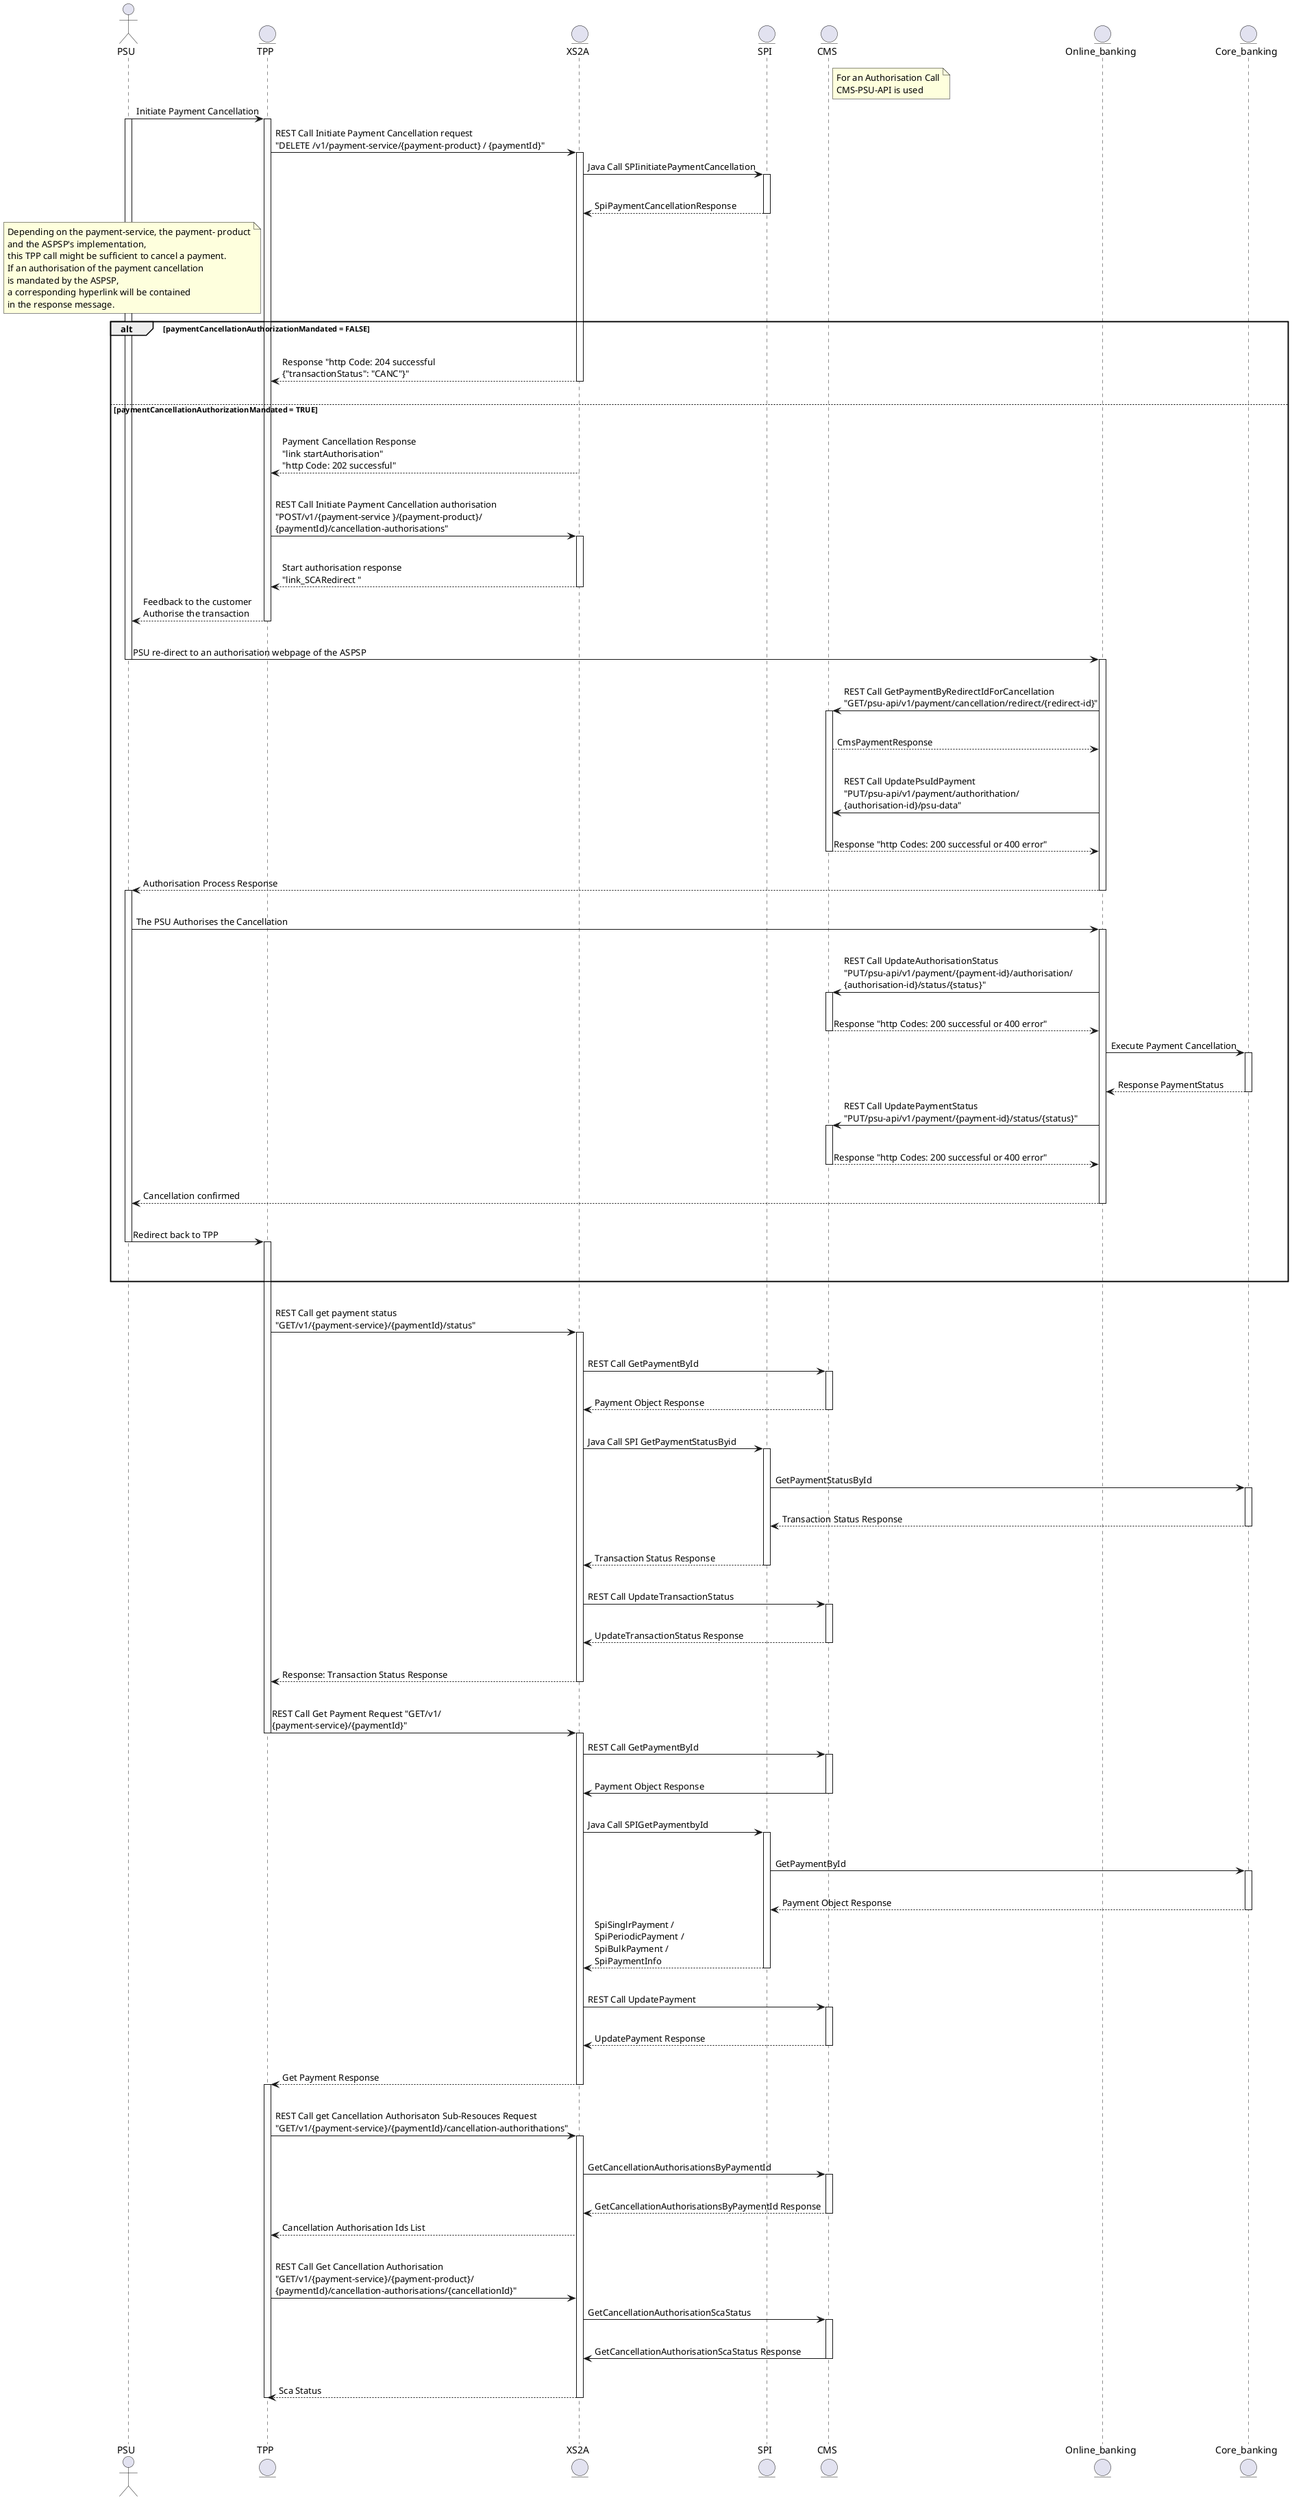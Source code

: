 @startuml
actor PSU
entity TPP
entity XS2A
entity SPI
entity CMS
entity Online_banking
entity Core_banking
note right of CMS
For an Authorisation Call
CMS-PSU-API is used
end note
PSU->TPP: Initiate Payment Cancellation
activate TPP
activate PSU
TPP -> XS2A: REST Call Initiate Payment Cancellation request \n"DELETE /v1/payment-service/{payment-product} / {paymentId}"
activate XS2A
XS2A->SPI: Java Call SPIinitiatePaymentCancellation
activate SPI
|||
SPI-->XS2A: SpiPaymentCancellationResponse
deactivate SPI
note left of TPP
Depending on the payment-service, the payment- product
and the ASPSP's implementation,
this TPP call might be sufficient to cancel a payment.
If an authorisation of the payment cancellation
is mandated by the ASPSP,
a corresponding hyperlink will be contained
in the response message.
end note
alt paymentCancellationAuthorizationMandated = FALSE
|||
      XS2A-->TPP: Response "http Code: 204 successful\n{"transactionStatus": "CANC"}"
deactivate XS2A
|||
else paymentCancellationAuthorizationMandated = TRUE
|||
      XS2A-->TPP: Payment Cancellation Response\n"link startAuthorisation"\n"http Code: 202 successful"
|||
TPP->XS2A: REST Call Initiate Payment Cancellation authorisation \n"POST/v1/{payment-service }/{payment-product}/\n{paymentId}/cancellation-authorisations"
activate XS2A
|||
XS2A-->TPP:Start authorisation response\n"link_SCARedirect "
deactivate XS2A
TPP-->PSU: Feedback to the customer\nAuthorise the transaction
deactivate TPP
|||
PSU->Online_banking: PSU re-direct to an authorisation webpage of the ASPSP
deactivate PSU
activate Online_banking
|||
Online_banking->CMS: REST Call GetPaymentByRedirectIdForCancellation\n"GET/psu-api/v1/payment/cancellation/redirect/{redirect-id}"
activate CMS
|||
CMS-->Online_banking: CmsPaymentResponse
|||
Online_banking->CMS: REST Call UpdatePsuIdPayment\n"PUT/psu-api/v1/payment/authorithation/\n{authorisation-id}/psu-data"
|||
CMS-->Online_banking: Response "http Codes: 200 successful or 400 error"
deactivate CMS
|||
Online_banking-->PSU: Authorisation Process Response
deactivate Online_banking
activate PSU
|||
PSU->Online_banking: The PSU Authorises the Cancellation
activate Online_banking
|||
Online_banking->CMS: REST Call UpdateAuthorisationStatus\n"PUT/psu-api/v1/payment/{payment-id}/authorisation/\n{authorisation-id}/status/{status}"
activate CMS
|||
CMS-->Online_banking: Response "http Codes: 200 successful or 400 error"
deactivate CMS
Online_banking->Core_banking: Execute Payment Cancellation
activate Core_banking
|||
Core_banking-->Online_banking: Response PaymentStatus
deactivate Core_banking
Online_banking->CMS: REST Call UpdatePaymentStatus\n"PUT/psu-api/v1/payment/{payment-id}/status/{status}"
activate CMS
|||
CMS-->Online_banking: Response "http Codes: 200 successful or 400 error"
deactivate CMS
|||
Online_banking-->PSU: Cancellation confirmed
deactivate Online_banking
|||
PSU->TPP: Redirect back to TPP
deactivate PSU
activate TPP
|||
|||
end
|||
TPP->XS2A: REST Call get payment status\n"GET/v1/{payment-service}/{paymentId}/status"
activate XS2A
|||
XS2A->CMS: REST Call GetPaymentById 
activate CMS
|||
CMS-->XS2A: Payment Object Response
deactivate CMS
|||
XS2A->SPI: Java Call SPI GetPaymentStatusByid
activate SPI
|||
SPI->Core_banking: GetPaymentStatusById
activate Core_banking
|||
Core_banking-->SPI: Transaction Status Response
deactivate Core_banking
|||
SPI-->XS2A: Transaction Status Response
deactivate SPI
|||
XS2A->CMS: REST Call UpdateTransactionStatus
activate CMS
|||
CMS-->XS2A: UpdateTransactionStatus Response
deactivate CMS
|||
XS2A-->TPP: Response: Transaction Status Response
deactivate XS2A
|||
TPP->XS2A: REST Call Get Payment Request "GET/v1/\n{payment-service}/{paymentId}"
deactivate TPP
activate XS2A
XS2A->CMS: REST Call GetPaymentById 
activate CMS
|||
CMS->XS2A: Payment Object Response
deactivate CMS
|||
XS2A->SPI: Java Call SPIGetPaymentbyId
activate SPI
|||
SPI->Core_banking: GetPaymentById
activate Core_banking
|||
Core_banking-->SPI: Payment Object Response
deactivate Core_banking
SPI-->XS2A: SpiSinglrPayment /\nSpiPeriodicPayment /\nSpiBulkPayment /\nSpiPaymentInfo
deactivate SPI
|||
XS2A->CMS: REST Call UpdatePayment
activate CMS
|||
CMS-->XS2A: UpdatePayment Response
deactivate CMS
|||
XS2A-->TPP: Get Payment Response
deactivate XS2A
activate TPP
|||
TPP->XS2A: REST Call get Cancellation Authorisaton Sub-Resouces Request\n"GET/v1/{payment-service}/{paymentId}/cancellation-authorithations"
activate XS2A
|||
XS2A->CMS: GetCancellationAuthorisationsByPaymentId
activate CMS
|||
CMS-->XS2A: GetCancellationAuthorisationsByPaymentId Response
deactivate CMS
XS2A-->TPP: Cancellation Authorisation Ids List
|||
TPP->XS2A: REST Call Get Cancellation Authorisation\n"GET/v1/{payment-service}/{payment-product}/\n{paymentId}/cancellation-authorisations/{cancellationId}"
XS2A->CMS: GetCancellationAuthorisationScaStatus
activate CMS
|||
CMS->XS2A: GetCancellationAuthorisationScaStatus Response
deactivate CMS
|||
XS2A-->TPP: Sca Status
|||
deactivate XS2A
deactivate TPP
|||

@enduml

